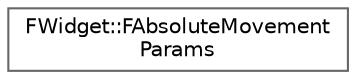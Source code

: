 digraph "Graphical Class Hierarchy"
{
 // INTERACTIVE_SVG=YES
 // LATEX_PDF_SIZE
  bgcolor="transparent";
  edge [fontname=Helvetica,fontsize=10,labelfontname=Helvetica,labelfontsize=10];
  node [fontname=Helvetica,fontsize=10,shape=box,height=0.2,width=0.4];
  rankdir="LR";
  Node0 [id="Node000000",label="FWidget::FAbsoluteMovement\lParams",height=0.2,width=0.4,color="grey40", fillcolor="white", style="filled",URL="$d2/ded/structFWidget_1_1FAbsoluteMovementParams.html",tooltip=" "];
}
